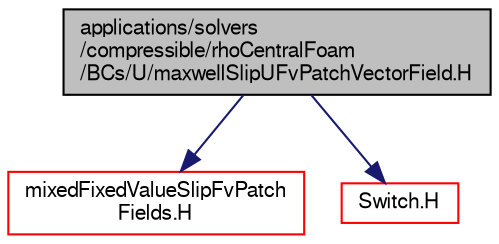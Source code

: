 digraph "applications/solvers/compressible/rhoCentralFoam/BCs/U/maxwellSlipUFvPatchVectorField.H"
{
  bgcolor="transparent";
  edge [fontname="FreeSans",fontsize="10",labelfontname="FreeSans",labelfontsize="10"];
  node [fontname="FreeSans",fontsize="10",shape=record];
  Node0 [label="applications/solvers\l/compressible/rhoCentralFoam\l/BCs/U/maxwellSlipUFvPatchVectorField.H",height=0.2,width=0.4,color="black", fillcolor="grey75", style="filled", fontcolor="black"];
  Node0 -> Node1 [color="midnightblue",fontsize="10",style="solid",fontname="FreeSans"];
  Node1 [label="mixedFixedValueSlipFvPatch\lFields.H",height=0.2,width=0.4,color="red",URL="$a19943.html"];
  Node0 -> Node190 [color="midnightblue",fontsize="10",style="solid",fontname="FreeSans"];
  Node190 [label="Switch.H",height=0.2,width=0.4,color="red",URL="$a12158.html"];
}
